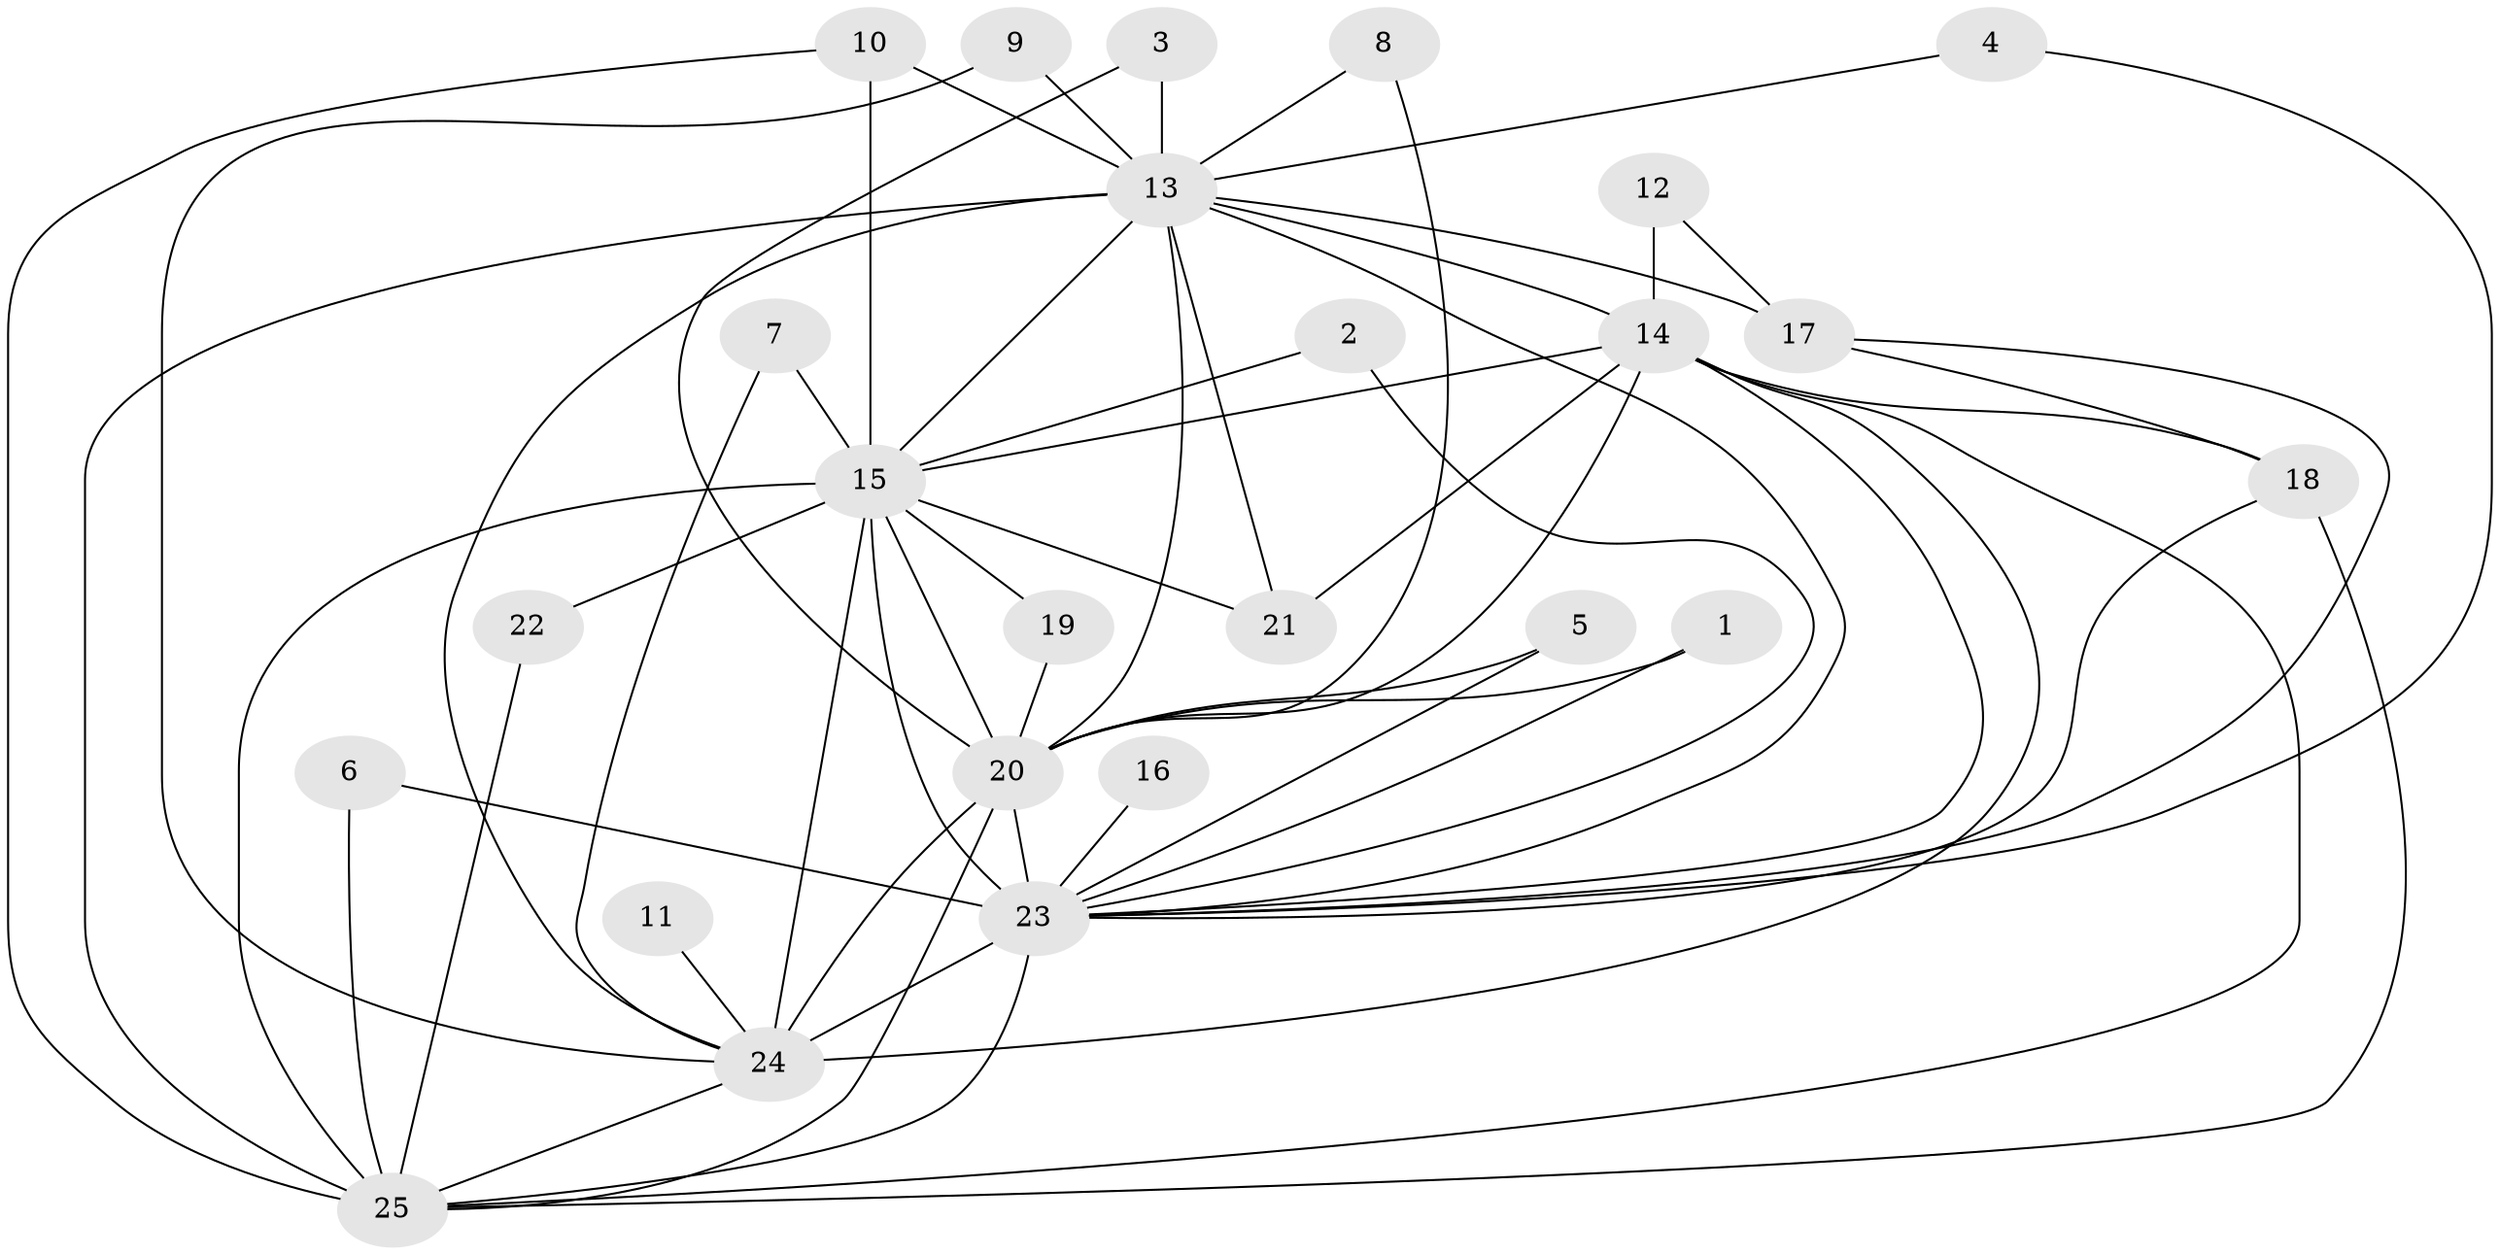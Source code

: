 // original degree distribution, {11: 0.04, 19: 0.02, 16: 0.04, 14: 0.02, 15: 0.02, 20: 0.02, 13: 0.02, 22: 0.02, 2: 0.58, 5: 0.02, 3: 0.2}
// Generated by graph-tools (version 1.1) at 2025/01/03/09/25 03:01:18]
// undirected, 25 vertices, 59 edges
graph export_dot {
graph [start="1"]
  node [color=gray90,style=filled];
  1;
  2;
  3;
  4;
  5;
  6;
  7;
  8;
  9;
  10;
  11;
  12;
  13;
  14;
  15;
  16;
  17;
  18;
  19;
  20;
  21;
  22;
  23;
  24;
  25;
  1 -- 20 [weight=1.0];
  1 -- 23 [weight=1.0];
  2 -- 15 [weight=1.0];
  2 -- 23 [weight=1.0];
  3 -- 13 [weight=1.0];
  3 -- 20 [weight=1.0];
  4 -- 13 [weight=1.0];
  4 -- 23 [weight=1.0];
  5 -- 20 [weight=1.0];
  5 -- 23 [weight=1.0];
  6 -- 23 [weight=1.0];
  6 -- 25 [weight=1.0];
  7 -- 15 [weight=1.0];
  7 -- 24 [weight=1.0];
  8 -- 13 [weight=1.0];
  8 -- 20 [weight=1.0];
  9 -- 13 [weight=1.0];
  9 -- 24 [weight=1.0];
  10 -- 13 [weight=1.0];
  10 -- 15 [weight=1.0];
  10 -- 25 [weight=1.0];
  11 -- 24 [weight=3.0];
  12 -- 14 [weight=2.0];
  12 -- 17 [weight=1.0];
  13 -- 14 [weight=1.0];
  13 -- 15 [weight=4.0];
  13 -- 17 [weight=3.0];
  13 -- 20 [weight=2.0];
  13 -- 21 [weight=1.0];
  13 -- 23 [weight=1.0];
  13 -- 24 [weight=2.0];
  13 -- 25 [weight=1.0];
  14 -- 15 [weight=2.0];
  14 -- 18 [weight=1.0];
  14 -- 20 [weight=3.0];
  14 -- 21 [weight=2.0];
  14 -- 23 [weight=2.0];
  14 -- 24 [weight=2.0];
  14 -- 25 [weight=1.0];
  15 -- 19 [weight=1.0];
  15 -- 20 [weight=4.0];
  15 -- 21 [weight=1.0];
  15 -- 22 [weight=2.0];
  15 -- 23 [weight=4.0];
  15 -- 24 [weight=4.0];
  15 -- 25 [weight=4.0];
  16 -- 23 [weight=1.0];
  17 -- 18 [weight=1.0];
  17 -- 23 [weight=1.0];
  18 -- 23 [weight=1.0];
  18 -- 25 [weight=1.0];
  19 -- 20 [weight=2.0];
  20 -- 23 [weight=3.0];
  20 -- 24 [weight=5.0];
  20 -- 25 [weight=2.0];
  22 -- 25 [weight=1.0];
  23 -- 24 [weight=2.0];
  23 -- 25 [weight=1.0];
  24 -- 25 [weight=2.0];
}
